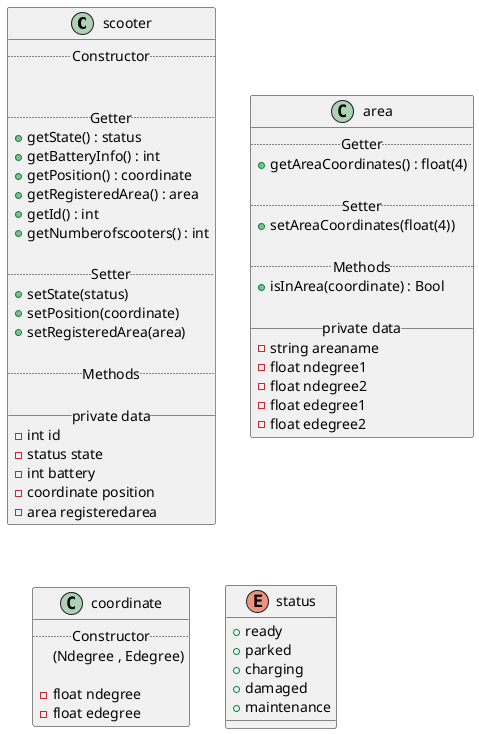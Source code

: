 @startuml





skinparam componentStyle uml2



class scooter {
  .. Constructor ..


  .. Getter ..
  + getState() : status
  + getBatteryInfo() : int
  + getPosition() : coordinate
  + getRegisteredArea() : area
  + getId() : int
  + getNumberofscooters() : int

  .. Setter ..
  + setState(status)
  + setPosition(coordinate)
  +setRegisteredArea(area)

  .. Methods ..

  __ private data __
  -int id
  -status state
  -int battery
  -coordinate position
  -area registeredarea
}

class area {
  .. Getter ..
  +getAreaCoordinates() : float(4)

  .. Setter ..
  +setAreaCoordinates(float(4))

  .. Methods ..
  +isInArea(coordinate) : Bool

  __ private data __
  -string areaname
  -float ndegree1
  -float ndegree2
  -float edegree1
  -float edegree2
}



class coordinate {
  .. Constructor ..
  (Ndegree , Edegree)

  -float ndegree
  -float edegree
}



enum status {
  + ready
  + parked
  + charging
  + damaged
  + maintenance
}





@enduml
